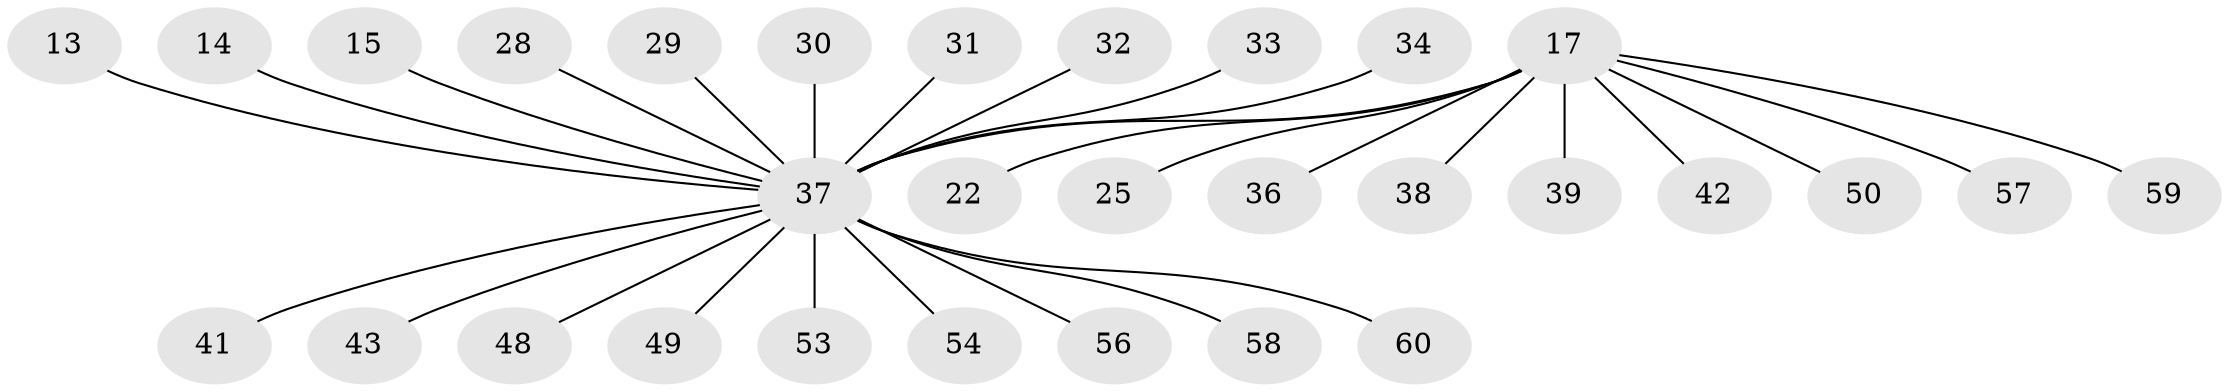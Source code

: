 // original degree distribution, {1: 0.7, 25: 0.016666666666666666, 6: 0.016666666666666666, 2: 0.16666666666666666, 8: 0.016666666666666666, 5: 0.03333333333333333, 3: 0.03333333333333333, 7: 0.016666666666666666}
// Generated by graph-tools (version 1.1) at 2025/47/03/09/25 04:47:48]
// undirected, 30 vertices, 29 edges
graph export_dot {
graph [start="1"]
  node [color=gray90,style=filled];
  13;
  14;
  15;
  17 [super="+10+16"];
  22;
  25;
  28;
  29;
  30;
  31;
  32;
  33;
  34;
  36 [super="+27"];
  37 [super="+21+7+12"];
  38 [super="+19"];
  39;
  41;
  42;
  43;
  48;
  49 [super="+45"];
  50 [super="+26"];
  53;
  54;
  56;
  57;
  58;
  59;
  60 [super="+52+55"];
  13 -- 37;
  14 -- 37;
  15 -- 37;
  17 -- 37 [weight=2];
  17 -- 39;
  17 -- 42;
  17 -- 22;
  17 -- 25;
  17 -- 59;
  17 -- 57;
  17 -- 38;
  17 -- 50;
  17 -- 36;
  28 -- 37;
  29 -- 37;
  30 -- 37;
  31 -- 37;
  32 -- 37;
  33 -- 37;
  34 -- 37;
  37 -- 41;
  37 -- 43;
  37 -- 48;
  37 -- 53;
  37 -- 54;
  37 -- 56;
  37 -- 58;
  37 -- 49;
  37 -- 60;
}
